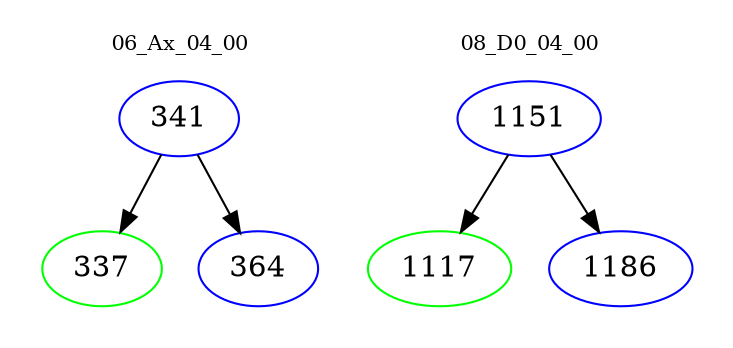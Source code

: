 digraph{
subgraph cluster_0 {
color = white
label = "06_Ax_04_00";
fontsize=10;
T0_341 [label="341", color="blue"]
T0_341 -> T0_337 [color="black"]
T0_337 [label="337", color="green"]
T0_341 -> T0_364 [color="black"]
T0_364 [label="364", color="blue"]
}
subgraph cluster_1 {
color = white
label = "08_D0_04_00";
fontsize=10;
T1_1151 [label="1151", color="blue"]
T1_1151 -> T1_1117 [color="black"]
T1_1117 [label="1117", color="green"]
T1_1151 -> T1_1186 [color="black"]
T1_1186 [label="1186", color="blue"]
}
}
